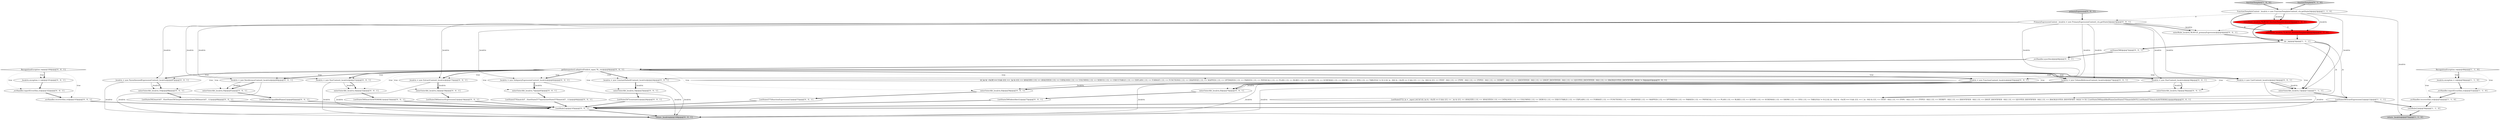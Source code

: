 digraph {
28 [style = filled, label = "_errHandler.recover(this,re)@@@103@@@['0', '0', '1']", fillcolor = white, shape = ellipse image = "AAA0AAABBB3BBB"];
38 [style = filled, label = "{setState(566)extractExpression()}@@@19@@@['0', '0', '1']", fillcolor = white, shape = ellipse image = "AAA0AAABBB3BBB"];
29 [style = filled, label = "getInterpreter().adaptivePredict(_input,78,_ctx)@@@9@@@['0', '0', '1']", fillcolor = white, shape = diamond image = "AAA0AAABBB3BBB"];
15 [style = filled, label = "_localctx = new ExtractContext(_localctx)@@@17@@@['0', '0', '1']", fillcolor = white, shape = ellipse image = "AAA0AAABBB3BBB"];
2 [style = filled, label = "_errHandler.recover(this,re)@@@52@@@['1', '1', '0']", fillcolor = white, shape = ellipse image = "AAA0AAABBB1BBB"];
5 [style = filled, label = "{exitRule()}@@@54@@@['1', '1', '0']", fillcolor = white, shape = ellipse image = "AAA0AAABBB1BBB"];
52 [style = filled, label = "{setState(580)identifier()}@@@75@@@['0', '0', '1']", fillcolor = white, shape = ellipse image = "AAA0AAABBB3BBB"];
45 [style = filled, label = "_localctx.exception = re@@@101@@@['0', '0', '1']", fillcolor = white, shape = ellipse image = "AAA0AAABBB3BBB"];
40 [style = filled, label = "enterOuterAlt(_localctx,8)@@@74@@@['0', '0', '1']", fillcolor = white, shape = ellipse image = "AAA0AAABBB3BBB"];
19 [style = filled, label = "_localctx = new StarContext(_localctx)@@@31@@@['0', '0', '1']", fillcolor = white, shape = ellipse image = "AAA0AAABBB3BBB"];
23 [style = filled, label = "enterOuterAlt(_localctx,5)@@@39@@@['0', '0', '1']", fillcolor = white, shape = ellipse image = "AAA0AAABBB3BBB"];
36 [style = filled, label = "return _localctx@@@108@@@['0', '0', '1']", fillcolor = lightgray, shape = ellipse image = "AAA0AAABBB3BBB"];
17 [style = filled, label = "{setState(575)functionExpression()}@@@57@@@['0', '0', '1']", fillcolor = white, shape = ellipse image = "AAA0AAABBB3BBB"];
32 [style = filled, label = "(((_la) & ~0x3f) == 0 && ((1L << _la) & ((1L << ANALYZE) | (1L << ANALYZED) | (1L << CATALOGS) | (1L << COLUMNS) | (1L << DEBUG) | (1L << EXECUTABLE) | (1L << EXPLAIN) | (1L << FORMAT) | (1L << FUNCTIONS) | (1L << GRAPHVIZ) | (1L << MAPPED) | (1L << OPTIMIZED) | (1L << PARSED) | (1L << PHYSICAL) | (1L << PLAN) | (1L << RLIKE) | (1L << QUERY) | (1L << SCHEMAS) | (1L << SHOW) | (1L << SYS) | (1L << TABLES))) != 0) || ((((_la - 64)) & ~0x3f) == 0 && ((1L << (_la - 64)) & ((1L << (TEXT - 64)) | (1L << (TYPE - 64)) | (1L << (TYPES - 64)) | (1L << (VERIFY - 64)) | (1L << (IDENTIFIER - 64)) | (1L << (DIGIT_IDENTIFIER - 64)) | (1L << (QUOTED_IDENTIFIER - 64)) | (1L << (BACKQUOTED_IDENTIFIER - 64)))) != 0)@@@43@@@['0', '0', '1']", fillcolor = white, shape = diamond image = "AAA0AAABBB3BBB"];
30 [style = filled, label = "_localctx = new ConstantDefaultContext(_localctx)@@@24@@@['0', '0', '1']", fillcolor = white, shape = ellipse image = "AAA0AAABBB3BBB"];
21 [style = filled, label = "primaryExpression['0', '0', '1']", fillcolor = lightgray, shape = diamond image = "AAA0AAABBB3BBB"];
51 [style = filled, label = "{setState(582)match(T__0)setState(583)expression()setState(584)match(T__1)}@@@89@@@['0', '0', '1']", fillcolor = white, shape = ellipse image = "AAA0AAABBB3BBB"];
11 [style = filled, label = "functionTemplate['1', '0', '0']", fillcolor = lightgray, shape = diamond image = "AAA0AAABBB1BBB"];
20 [style = filled, label = "{exitRule()}@@@105@@@['0', '0', '1']", fillcolor = white, shape = ellipse image = "AAA0AAABBB3BBB"];
42 [style = filled, label = "_localctx = new SubqueryExpressionContext(_localctx)@@@62@@@['0', '0', '1']", fillcolor = white, shape = ellipse image = "AAA0AAABBB3BBB"];
9 [style = filled, label = "FunctionTemplateContext _localctx = new FunctionTemplateContext(_ctx,getState())@@@3@@@['1', '1', '0']", fillcolor = white, shape = ellipse image = "AAA0AAABBB1BBB"];
48 [style = filled, label = "enterOuterAlt(_localctx,3)@@@25@@@['0', '0', '1']", fillcolor = white, shape = ellipse image = "AAA0AAABBB3BBB"];
35 [style = filled, label = "RecognitionException re@@@100@@@['0', '0', '1']", fillcolor = white, shape = diamond image = "AAA0AAABBB3BBB"];
18 [style = filled, label = "_localctx = new CastContext(_localctx)@@@10@@@['0', '0', '1']", fillcolor = white, shape = ellipse image = "AAA0AAABBB3BBB"];
1 [style = filled, label = "int _la@@@5@@@['1', '1', '1']", fillcolor = white, shape = ellipse image = "AAA0AAABBB1BBB"];
43 [style = filled, label = "_localctx = new FunctionContext(_localctx)@@@55@@@['0', '0', '1']", fillcolor = white, shape = ellipse image = "AAA0AAABBB3BBB"];
3 [style = filled, label = "{setState(565)castExpression()}@@@12@@@['1', '1', '1']", fillcolor = white, shape = ellipse image = "AAA0AAABBB1BBB"];
14 [style = filled, label = "setState(586)@@@7@@@['0', '0', '1']", fillcolor = white, shape = ellipse image = "AAA0AAABBB3BBB"];
8 [style = filled, label = "return _localctx@@@57@@@['1', '1', '0']", fillcolor = lightgray, shape = ellipse image = "AAA0AAABBB1BBB"];
27 [style = filled, label = "enterOuterAlt(_localctx,4)@@@32@@@['0', '0', '1']", fillcolor = white, shape = ellipse image = "AAA0AAABBB3BBB"];
49 [style = filled, label = "enterOuterAlt(_localctx,9)@@@81@@@['0', '0', '1']", fillcolor = white, shape = ellipse image = "AAA0AAABBB3BBB"];
4 [style = filled, label = "RecognitionException re@@@49@@@['1', '1', '0']", fillcolor = white, shape = diamond image = "AAA0AAABBB1BBB"];
25 [style = filled, label = "enterOuterAlt(_localctx,7)@@@63@@@['0', '0', '1']", fillcolor = white, shape = ellipse image = "AAA0AAABBB3BBB"];
6 [style = filled, label = "enterRule(_localctx,70,RULE_functionTemplate)@@@4@@@['1', '0', '0']", fillcolor = red, shape = ellipse image = "AAA1AAABBB1BBB"];
24 [style = filled, label = "enterOuterAlt(_localctx,2)@@@18@@@['0', '0', '1']", fillcolor = white, shape = ellipse image = "AAA0AAABBB3BBB"];
7 [style = filled, label = "_localctx.exception = re@@@50@@@['1', '1', '0']", fillcolor = white, shape = ellipse image = "AAA0AAABBB1BBB"];
26 [style = filled, label = "{setState(581)qualifiedName()}@@@82@@@['0', '0', '1']", fillcolor = white, shape = ellipse image = "AAA0AAABBB3BBB"];
16 [style = filled, label = "_localctx = new ColumnReferenceContext(_localctx)@@@73@@@['0', '0', '1']", fillcolor = white, shape = ellipse image = "AAA0AAABBB3BBB"];
41 [style = filled, label = "enterOuterAlt(_localctx,10)@@@88@@@['0', '0', '1']", fillcolor = white, shape = ellipse image = "AAA0AAABBB3BBB"];
0 [style = filled, label = "_errHandler.reportError(this,re)@@@51@@@['1', '1', '0']", fillcolor = white, shape = ellipse image = "AAA0AAABBB1BBB"];
39 [style = filled, label = "enterRule(_localctx,58,RULE_primaryExpression)@@@4@@@['0', '0', '1']", fillcolor = white, shape = ellipse image = "AAA0AAABBB3BBB"];
47 [style = filled, label = "{setState(572)_la = _input.LA(1)if ((((_la) & ~0x3f) == 0 && ((1L << _la) & ((1L << ANALYZE) | (1L << ANALYZED) | (1L << CATALOGS) | (1L << COLUMNS) | (1L << DEBUG) | (1L << EXECUTABLE) | (1L << EXPLAIN) | (1L << FORMAT) | (1L << FUNCTIONS) | (1L << GRAPHVIZ) | (1L << MAPPED) | (1L << OPTIMIZED) | (1L << PARSED) | (1L << PHYSICAL) | (1L << PLAN) | (1L << RLIKE) | (1L << QUERY) | (1L << SCHEMAS) | (1L << SHOW) | (1L << SYS) | (1L << TABLES))) != 0) || ((((_la - 64)) & ~0x3f) == 0 && ((1L << (_la - 64)) & ((1L << (TEXT - 64)) | (1L << (TYPE - 64)) | (1L << (TYPES - 64)) | (1L << (VERIFY - 64)) | (1L << (IDENTIFIER - 64)) | (1L << (DIGIT_IDENTIFIER - 64)) | (1L << (QUOTED_IDENTIFIER - 64)) | (1L << (BACKQUOTED_IDENTIFIER - 64)))) != 0)) {{setState(569)qualifiedName()setState(570)match(DOT)}}setState(574)match(ASTERISK)}@@@40@@@['0', '0', '1']", fillcolor = white, shape = ellipse image = "AAA0AAABBB3BBB"];
44 [style = filled, label = "_localctx = new StarContext(_localctx)@@@38@@@['0', '0', '1']", fillcolor = white, shape = ellipse image = "AAA0AAABBB3BBB"];
37 [style = filled, label = "enterOuterAlt(_localctx,6)@@@56@@@['0', '0', '1']", fillcolor = white, shape = ellipse image = "AAA0AAABBB3BBB"];
13 [style = filled, label = "enterRule(_localctx,72,RULE_functionTemplate)@@@4@@@['0', '1', '0']", fillcolor = red, shape = ellipse image = "AAA1AAABBB2BBB"];
53 [style = filled, label = "_errHandler.sync(this)@@@8@@@['0', '0', '1']", fillcolor = white, shape = ellipse image = "AAA0AAABBB3BBB"];
46 [style = filled, label = "{setState(567)constant()}@@@26@@@['0', '0', '1']", fillcolor = white, shape = ellipse image = "AAA0AAABBB3BBB"];
10 [style = filled, label = "enterOuterAlt(_localctx,1)@@@11@@@['1', '1', '1']", fillcolor = white, shape = ellipse image = "AAA0AAABBB1BBB"];
54 [style = filled, label = "_localctx = new DereferenceContext(_localctx)@@@80@@@['0', '0', '1']", fillcolor = white, shape = ellipse image = "AAA0AAABBB3BBB"];
31 [style = filled, label = "{setState(576)match(T__0)setState(577)query()setState(578)match(T__1)}@@@64@@@['0', '0', '1']", fillcolor = white, shape = ellipse image = "AAA0AAABBB3BBB"];
22 [style = filled, label = "{setState(568)match(ASTERISK)}@@@33@@@['0', '0', '1']", fillcolor = white, shape = ellipse image = "AAA0AAABBB3BBB"];
12 [style = filled, label = "functionTemplate['0', '1', '0']", fillcolor = lightgray, shape = diamond image = "AAA0AAABBB2BBB"];
34 [style = filled, label = "_localctx = new ParenthesizedExpressionContext(_localctx)@@@87@@@['0', '0', '1']", fillcolor = white, shape = ellipse image = "AAA0AAABBB3BBB"];
33 [style = filled, label = "PrimaryExpressionContext _localctx = new PrimaryExpressionContext(_ctx,getState())@@@3@@@['0', '0', '1']", fillcolor = white, shape = ellipse image = "AAA0AAABBB3BBB"];
50 [style = filled, label = "_errHandler.reportError(this,re)@@@102@@@['0', '0', '1']", fillcolor = white, shape = ellipse image = "AAA0AAABBB3BBB"];
29->15 [style = bold, label=""];
29->43 [style = dotted, label="true"];
1->47 [style = solid, label="_la"];
29->30 [style = bold, label=""];
28->20 [style = bold, label=""];
33->18 [style = solid, label="_localctx"];
29->48 [style = dotted, label="true"];
29->49 [style = dotted, label="true"];
4->7 [style = dotted, label="true"];
29->23 [style = dotted, label="true"];
33->15 [style = solid, label="_localctx"];
29->34 [style = bold, label=""];
11->9 [style = bold, label=""];
12->9 [style = bold, label=""];
13->1 [style = bold, label=""];
9->6 [style = bold, label=""];
29->18 [style = bold, label=""];
25->31 [style = bold, label=""];
44->23 [style = bold, label=""];
3->5 [style = bold, label=""];
6->13 [style = dashed, label="0"];
29->43 [style = bold, label=""];
35->45 [style = bold, label=""];
29->44 [style = bold, label=""];
9->10 [style = solid, label="_localctx"];
44->36 [style = solid, label="_localctx"];
31->20 [style = bold, label=""];
29->16 [style = dotted, label="true"];
33->39 [style = solid, label="_localctx"];
17->20 [style = bold, label=""];
53->29 [style = bold, label=""];
29->18 [style = dotted, label="true"];
16->40 [style = bold, label=""];
54->49 [style = bold, label=""];
40->52 [style = bold, label=""];
33->16 [style = solid, label="_localctx"];
4->0 [style = dotted, label="true"];
7->0 [style = bold, label=""];
24->38 [style = bold, label=""];
54->49 [style = solid, label="_localctx"];
29->41 [style = dotted, label="true"];
15->24 [style = solid, label="_localctx"];
27->22 [style = bold, label=""];
33->19 [style = solid, label="_localctx"];
50->28 [style = bold, label=""];
18->10 [style = solid, label="_localctx"];
42->25 [style = solid, label="_localctx"];
19->27 [style = solid, label="_localctx"];
9->13 [style = solid, label="_localctx"];
22->20 [style = bold, label=""];
33->42 [style = solid, label="_localctx"];
29->40 [style = dotted, label="true"];
46->20 [style = bold, label=""];
18->36 [style = solid, label="_localctx"];
9->8 [style = solid, label="_localctx"];
33->54 [style = solid, label="_localctx"];
9->6 [style = solid, label="_localctx"];
29->16 [style = bold, label=""];
29->32 [style = dotted, label="true"];
4->2 [style = dotted, label="true"];
26->20 [style = bold, label=""];
16->36 [style = solid, label="_localctx"];
29->19 [style = dotted, label="true"];
34->41 [style = solid, label="_localctx"];
1->3 [style = solid, label="_la"];
29->10 [style = dotted, label="true"];
38->20 [style = bold, label=""];
29->34 [style = dotted, label="true"];
42->25 [style = bold, label=""];
43->36 [style = solid, label="_localctx"];
30->36 [style = solid, label="_localctx"];
29->54 [style = bold, label=""];
51->20 [style = bold, label=""];
4->7 [style = bold, label=""];
48->46 [style = bold, label=""];
6->1 [style = bold, label=""];
34->36 [style = solid, label="_localctx"];
29->19 [style = bold, label=""];
18->10 [style = bold, label=""];
29->54 [style = dotted, label="true"];
29->42 [style = bold, label=""];
23->47 [style = bold, label=""];
15->36 [style = solid, label="_localctx"];
39->1 [style = bold, label=""];
33->30 [style = solid, label="_localctx"];
14->53 [style = bold, label=""];
29->24 [style = dotted, label="true"];
54->36 [style = solid, label="_localctx"];
20->36 [style = bold, label=""];
29->25 [style = dotted, label="true"];
35->45 [style = dotted, label="true"];
2->5 [style = bold, label=""];
33->34 [style = solid, label="_localctx"];
5->8 [style = bold, label=""];
33->43 [style = solid, label="_localctx"];
16->40 [style = solid, label="_localctx"];
29->27 [style = dotted, label="true"];
21->33 [style = bold, label=""];
0->2 [style = bold, label=""];
37->17 [style = bold, label=""];
29->44 [style = dotted, label="true"];
10->3 [style = bold, label=""];
34->41 [style = bold, label=""];
43->37 [style = bold, label=""];
29->37 [style = dotted, label="true"];
29->15 [style = dotted, label="true"];
42->36 [style = solid, label="_localctx"];
19->36 [style = solid, label="_localctx"];
52->20 [style = bold, label=""];
9->33 [style = dashed, label="0"];
3->20 [style = bold, label=""];
33->44 [style = solid, label="_localctx"];
33->39 [style = bold, label=""];
43->37 [style = solid, label="_localctx"];
45->50 [style = bold, label=""];
41->51 [style = bold, label=""];
15->24 [style = bold, label=""];
19->27 [style = bold, label=""];
47->20 [style = bold, label=""];
30->48 [style = solid, label="_localctx"];
29->30 [style = dotted, label="true"];
29->42 [style = dotted, label="true"];
35->28 [style = dotted, label="true"];
35->50 [style = dotted, label="true"];
1->14 [style = bold, label=""];
49->26 [style = bold, label=""];
30->48 [style = bold, label=""];
44->23 [style = solid, label="_localctx"];
1->10 [style = bold, label=""];
6->39 [style = dashed, label="0"];
9->13 [style = bold, label=""];
}
